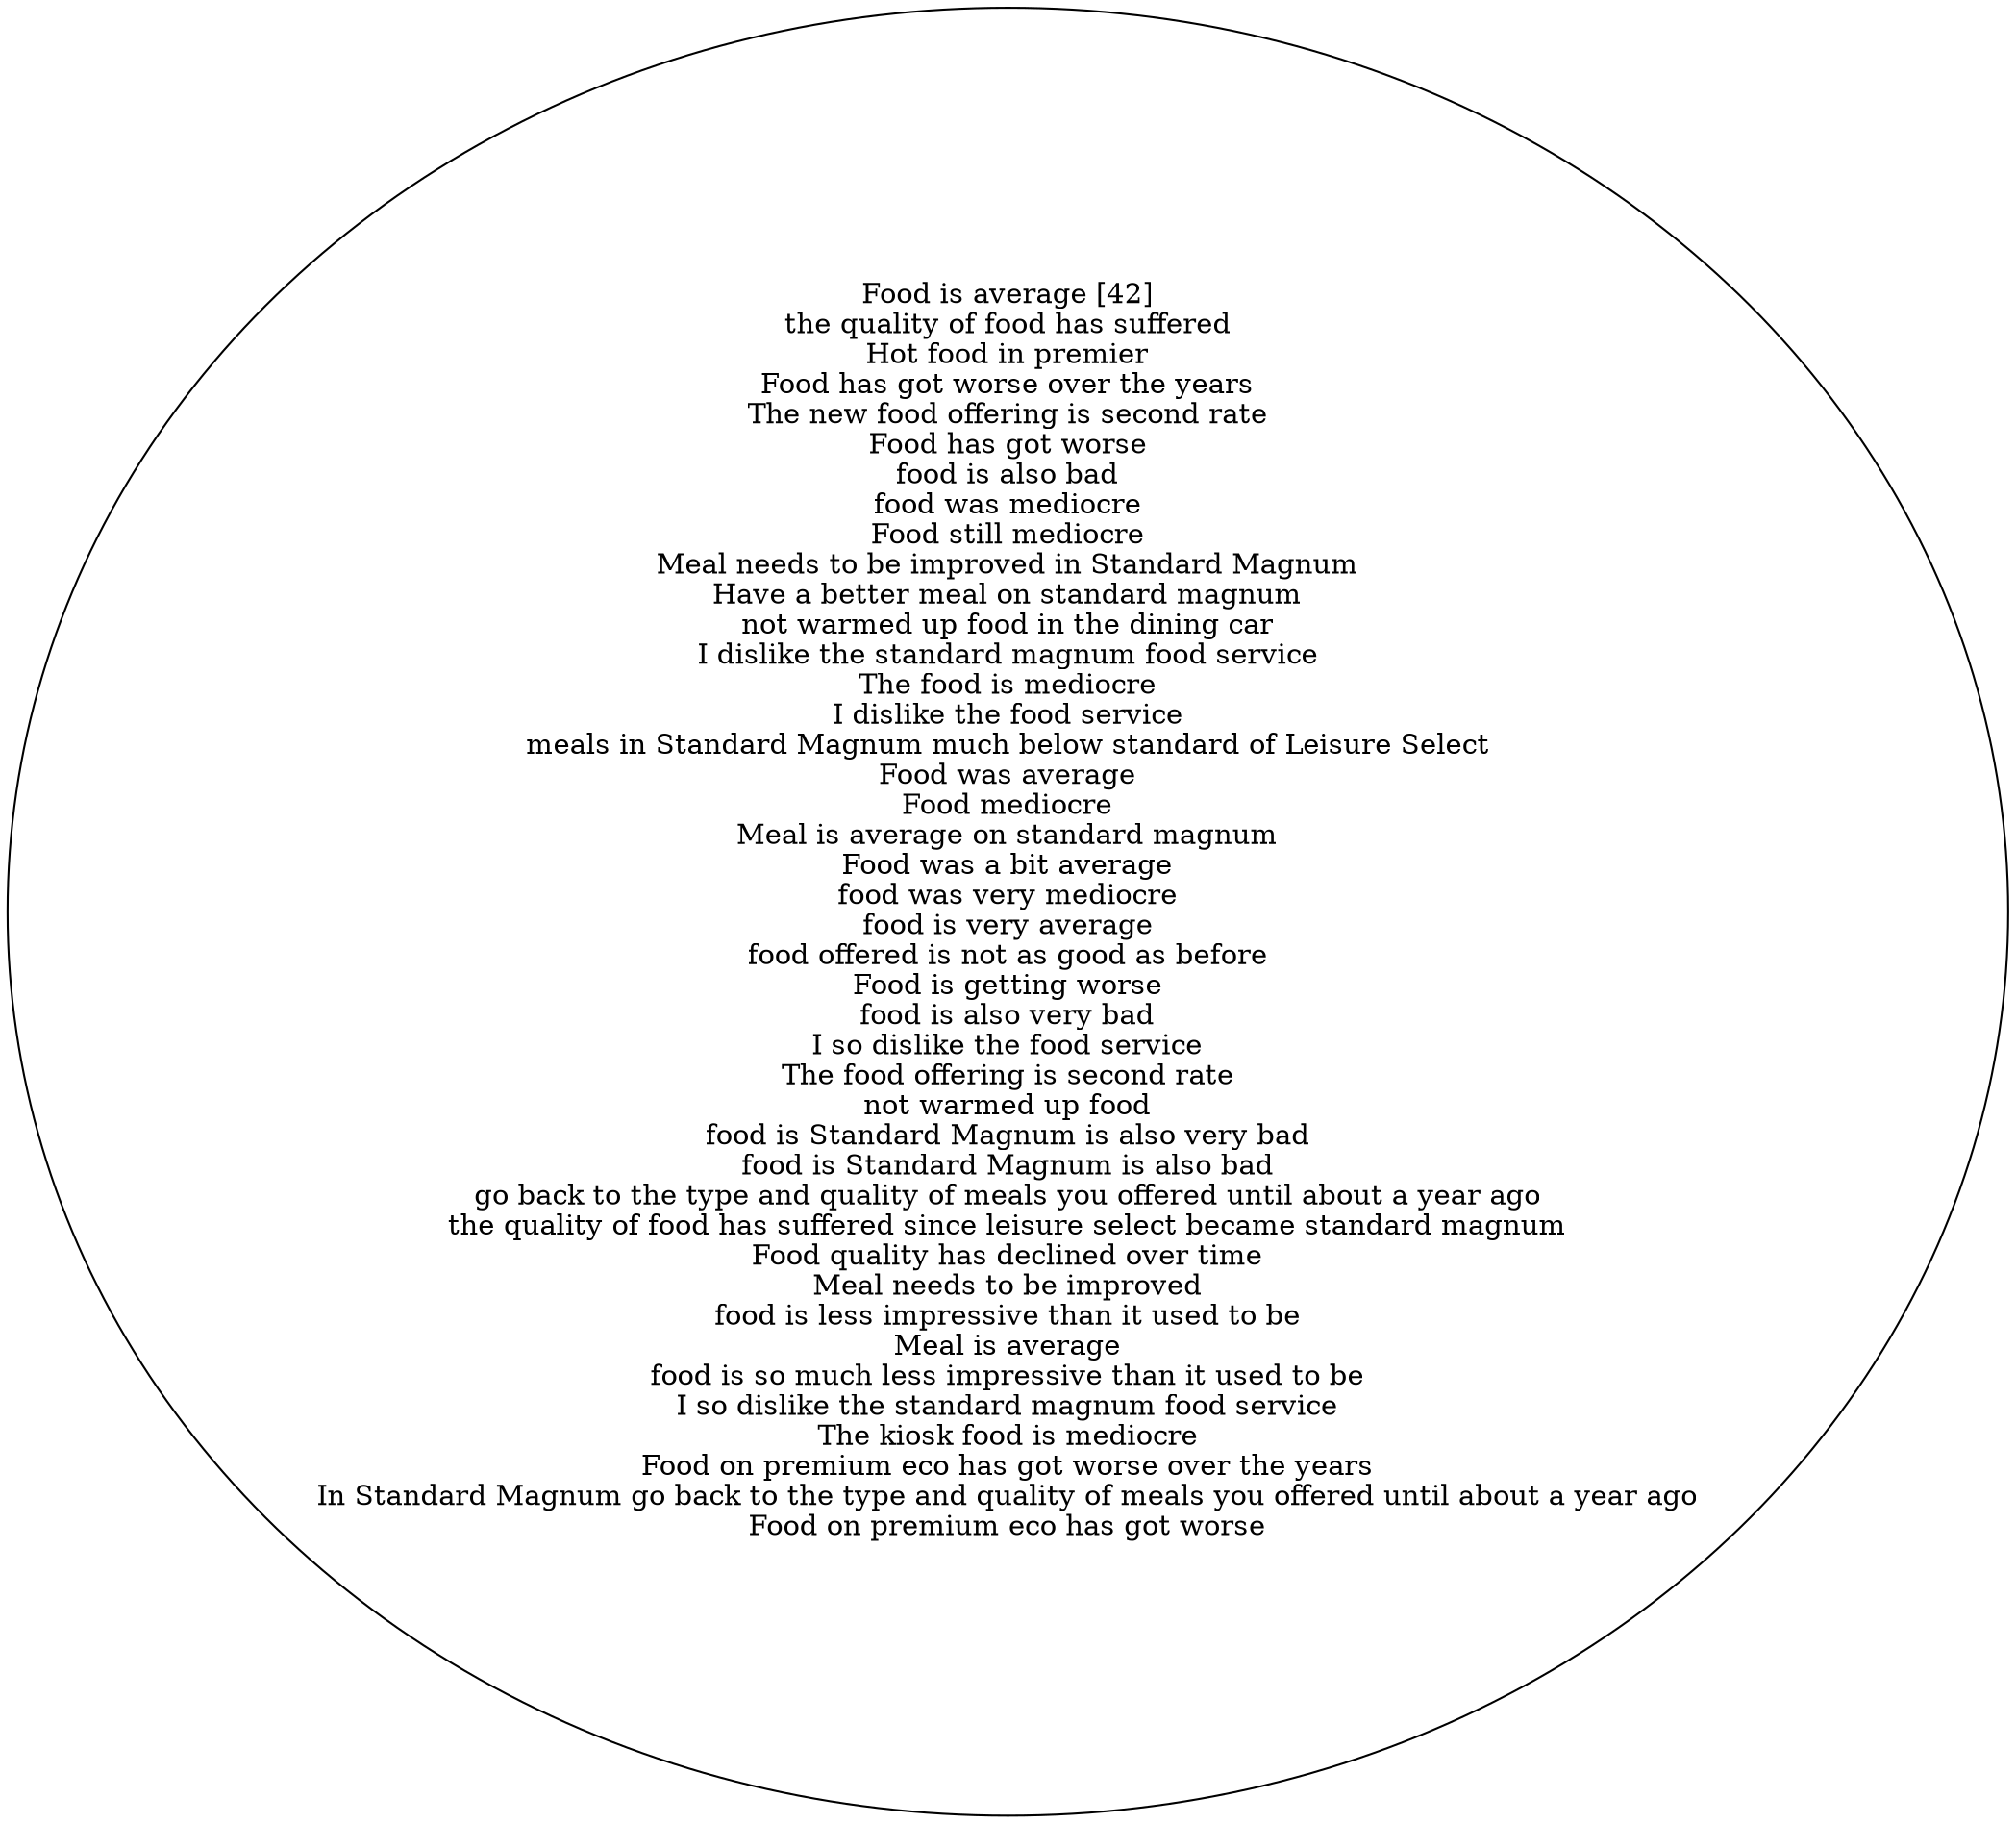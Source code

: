 digraph collapsedGraph {
"Food is average [42]\nthe quality of food has suffered\nHot food in premier\nFood has got worse over the years\nThe new food offering is second rate\nFood has got worse\nfood is also bad\nfood was mediocre\nFood still mediocre\nMeal needs to be improved in Standard Magnum\nHave a better meal on standard magnum\nnot warmed up food in the dining car\nI dislike the standard magnum food service\nThe food is mediocre\nI dislike the food service\nmeals in Standard Magnum much below standard of Leisure Select\nFood was average\nFood mediocre\nMeal is average on standard magnum\nFood was a bit average\nfood was very mediocre\nfood is very average\nfood offered is not as good as before\nFood is getting worse\nfood is also very bad\nI so dislike the food service\nThe food offering is second rate\nnot warmed up food\nfood is Standard Magnum is also very bad\nfood is Standard Magnum is also bad\ngo back to the type and quality of meals you offered until about a year ago\nthe quality of food has suffered since leisure select became standard magnum\nFood quality has declined over time\nMeal needs to be improved\nfood is less impressive than it used to be\nMeal is average\nfood is so much less impressive than it used to be\nI so dislike the standard magnum food service\nThe kiosk food is mediocre\nFood on premium eco has got worse over the years\nIn Standard Magnum go back to the type and quality of meals you offered until about a year ago\nFood on premium eco has got worse"}